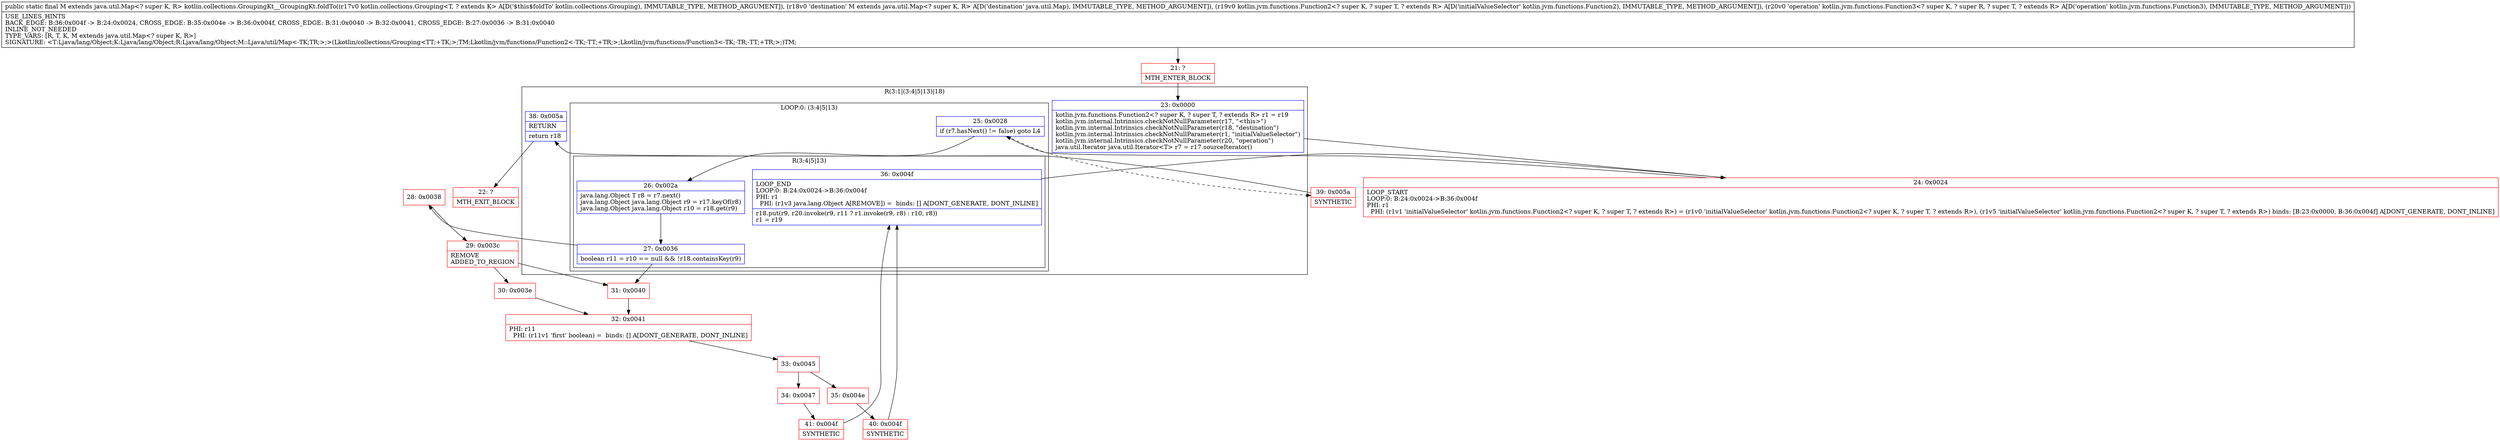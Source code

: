 digraph "CFG forkotlin.collections.GroupingKt__GroupingKt.foldTo(Lkotlin\/collections\/Grouping;Ljava\/util\/Map;Lkotlin\/jvm\/functions\/Function2;Lkotlin\/jvm\/functions\/Function3;)Ljava\/util\/Map;" {
subgraph cluster_Region_1366978725 {
label = "R(3:1|(3:4|5|13)|18)";
node [shape=record,color=blue];
Node_23 [shape=record,label="{23\:\ 0x0000|kotlin.jvm.functions.Function2\<? super K, ? super T, ? extends R\> r1 = r19\lkotlin.jvm.internal.Intrinsics.checkNotNullParameter(r17, \"\<this\>\")\lkotlin.jvm.internal.Intrinsics.checkNotNullParameter(r18, \"destination\")\lkotlin.jvm.internal.Intrinsics.checkNotNullParameter(r1, \"initialValueSelector\")\lkotlin.jvm.internal.Intrinsics.checkNotNullParameter(r20, \"operation\")\ljava.util.Iterator java.util.Iterator\<T\> r7 = r17.sourceIterator()\l}"];
subgraph cluster_LoopRegion_1075977367 {
label = "LOOP:0: (3:4|5|13)";
node [shape=record,color=blue];
Node_25 [shape=record,label="{25\:\ 0x0028|if (r7.hasNext() != false) goto L4\l}"];
subgraph cluster_Region_690572487 {
label = "R(3:4|5|13)";
node [shape=record,color=blue];
Node_26 [shape=record,label="{26\:\ 0x002a|java.lang.Object T r8 = r7.next()\ljava.lang.Object java.lang.Object r9 = r17.keyOf(r8)\ljava.lang.Object java.lang.Object r10 = r18.get(r9)\l}"];
Node_27 [shape=record,label="{27\:\ 0x0036|boolean r11 = r10 == null && !r18.containsKey(r9)\l}"];
Node_36 [shape=record,label="{36\:\ 0x004f|LOOP_END\lLOOP:0: B:24:0x0024\-\>B:36:0x004f\lPHI: r1 \l  PHI: (r1v3 java.lang.Object A[REMOVE]) =  binds: [] A[DONT_GENERATE, DONT_INLINE]\l|r18.put(r9, r20.invoke(r9, r11 ? r1.invoke(r9, r8) : r10, r8))\lr1 = r19\l}"];
}
}
Node_38 [shape=record,label="{38\:\ 0x005a|RETURN\l|return r18\l}"];
}
Node_21 [shape=record,color=red,label="{21\:\ ?|MTH_ENTER_BLOCK\l}"];
Node_24 [shape=record,color=red,label="{24\:\ 0x0024|LOOP_START\lLOOP:0: B:24:0x0024\-\>B:36:0x004f\lPHI: r1 \l  PHI: (r1v1 'initialValueSelector' kotlin.jvm.functions.Function2\<? super K, ? super T, ? extends R\>) = (r1v0 'initialValueSelector' kotlin.jvm.functions.Function2\<? super K, ? super T, ? extends R\>), (r1v5 'initialValueSelector' kotlin.jvm.functions.Function2\<? super K, ? super T, ? extends R\>) binds: [B:23:0x0000, B:36:0x004f] A[DONT_GENERATE, DONT_INLINE]\l}"];
Node_28 [shape=record,color=red,label="{28\:\ 0x0038}"];
Node_29 [shape=record,color=red,label="{29\:\ 0x003c|REMOVE\lADDED_TO_REGION\l}"];
Node_30 [shape=record,color=red,label="{30\:\ 0x003e}"];
Node_32 [shape=record,color=red,label="{32\:\ 0x0041|PHI: r11 \l  PHI: (r11v1 'first' boolean) =  binds: [] A[DONT_GENERATE, DONT_INLINE]\l}"];
Node_33 [shape=record,color=red,label="{33\:\ 0x0045}"];
Node_34 [shape=record,color=red,label="{34\:\ 0x0047}"];
Node_41 [shape=record,color=red,label="{41\:\ 0x004f|SYNTHETIC\l}"];
Node_35 [shape=record,color=red,label="{35\:\ 0x004e}"];
Node_40 [shape=record,color=red,label="{40\:\ 0x004f|SYNTHETIC\l}"];
Node_31 [shape=record,color=red,label="{31\:\ 0x0040}"];
Node_39 [shape=record,color=red,label="{39\:\ 0x005a|SYNTHETIC\l}"];
Node_22 [shape=record,color=red,label="{22\:\ ?|MTH_EXIT_BLOCK\l}"];
MethodNode[shape=record,label="{public static final M extends java.util.Map\<? super K, R\> kotlin.collections.GroupingKt__GroupingKt.foldTo((r17v0 kotlin.collections.Grouping\<T, ? extends K\> A[D('$this$foldTo' kotlin.collections.Grouping), IMMUTABLE_TYPE, METHOD_ARGUMENT]), (r18v0 'destination' M extends java.util.Map\<? super K, R\> A[D('destination' java.util.Map), IMMUTABLE_TYPE, METHOD_ARGUMENT]), (r19v0 kotlin.jvm.functions.Function2\<? super K, ? super T, ? extends R\> A[D('initialValueSelector' kotlin.jvm.functions.Function2), IMMUTABLE_TYPE, METHOD_ARGUMENT]), (r20v0 'operation' kotlin.jvm.functions.Function3\<? super K, ? super R, ? super T, ? extends R\> A[D('operation' kotlin.jvm.functions.Function3), IMMUTABLE_TYPE, METHOD_ARGUMENT]))  | USE_LINES_HINTS\lBACK_EDGE: B:36:0x004f \-\> B:24:0x0024, CROSS_EDGE: B:35:0x004e \-\> B:36:0x004f, CROSS_EDGE: B:31:0x0040 \-\> B:32:0x0041, CROSS_EDGE: B:27:0x0036 \-\> B:31:0x0040\lINLINE_NOT_NEEDED\lTYPE_VARS: [R, T, K, M extends java.util.Map\<? super K, R\>]\lSIGNATURE: \<T:Ljava\/lang\/Object;K:Ljava\/lang\/Object;R:Ljava\/lang\/Object;M::Ljava\/util\/Map\<\-TK;TR;\>;\>(Lkotlin\/collections\/Grouping\<TT;+TK;\>;TM;Lkotlin\/jvm\/functions\/Function2\<\-TK;\-TT;+TR;\>;Lkotlin\/jvm\/functions\/Function3\<\-TK;\-TR;\-TT;+TR;\>;)TM;\l}"];
MethodNode -> Node_21;Node_23 -> Node_24;
Node_25 -> Node_26;
Node_25 -> Node_39[style=dashed];
Node_26 -> Node_27;
Node_27 -> Node_28;
Node_27 -> Node_31;
Node_36 -> Node_24;
Node_38 -> Node_22;
Node_21 -> Node_23;
Node_24 -> Node_25;
Node_28 -> Node_29;
Node_29 -> Node_30;
Node_29 -> Node_31;
Node_30 -> Node_32;
Node_32 -> Node_33;
Node_33 -> Node_34;
Node_33 -> Node_35;
Node_34 -> Node_41;
Node_41 -> Node_36;
Node_35 -> Node_40;
Node_40 -> Node_36;
Node_31 -> Node_32;
Node_39 -> Node_38;
}

